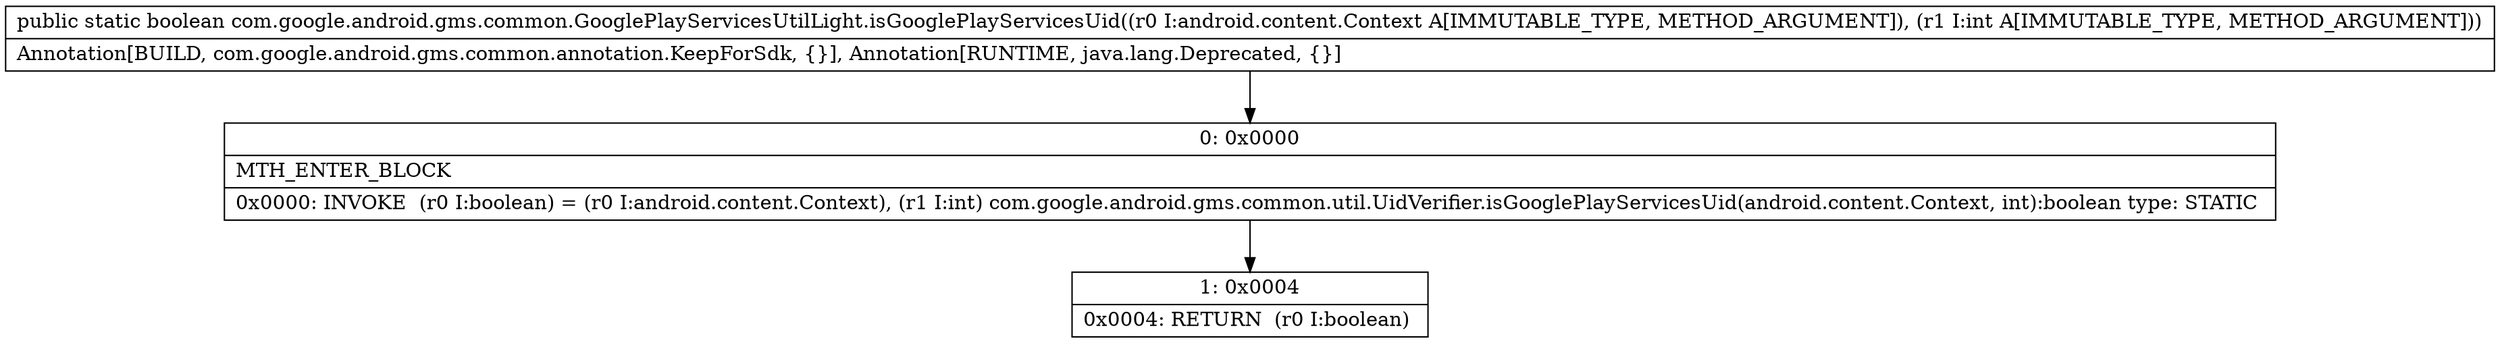 digraph "CFG forcom.google.android.gms.common.GooglePlayServicesUtilLight.isGooglePlayServicesUid(Landroid\/content\/Context;I)Z" {
Node_0 [shape=record,label="{0\:\ 0x0000|MTH_ENTER_BLOCK\l|0x0000: INVOKE  (r0 I:boolean) = (r0 I:android.content.Context), (r1 I:int) com.google.android.gms.common.util.UidVerifier.isGooglePlayServicesUid(android.content.Context, int):boolean type: STATIC \l}"];
Node_1 [shape=record,label="{1\:\ 0x0004|0x0004: RETURN  (r0 I:boolean) \l}"];
MethodNode[shape=record,label="{public static boolean com.google.android.gms.common.GooglePlayServicesUtilLight.isGooglePlayServicesUid((r0 I:android.content.Context A[IMMUTABLE_TYPE, METHOD_ARGUMENT]), (r1 I:int A[IMMUTABLE_TYPE, METHOD_ARGUMENT]))  | Annotation[BUILD, com.google.android.gms.common.annotation.KeepForSdk, \{\}], Annotation[RUNTIME, java.lang.Deprecated, \{\}]\l}"];
MethodNode -> Node_0;
Node_0 -> Node_1;
}

